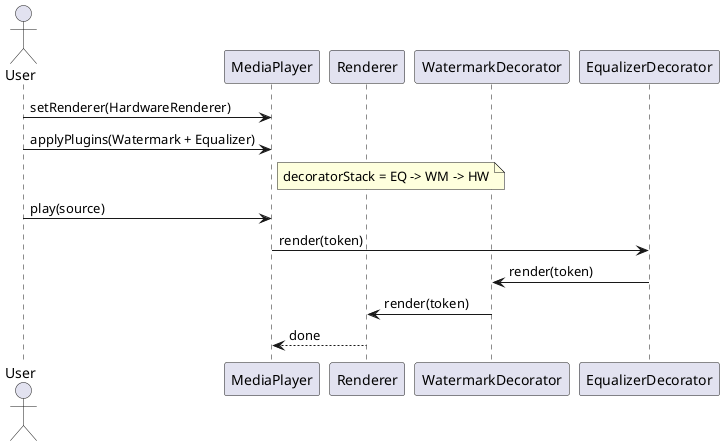@startuml
actor User
participant MediaPlayer as MP
participant Renderer as HW
participant WatermarkDecorator as WM
participant EqualizerDecorator as EQ

User -> MP: setRenderer(HardwareRenderer)
User -> MP: applyPlugins(Watermark + Equalizer)
note right of MP: decoratorStack = EQ -> WM -> HW

User -> MP: play(source)
MP -> EQ: render(token)
EQ -> WM: render(token)
WM -> HW: render(token)
HW --> MP: done
@enduml
